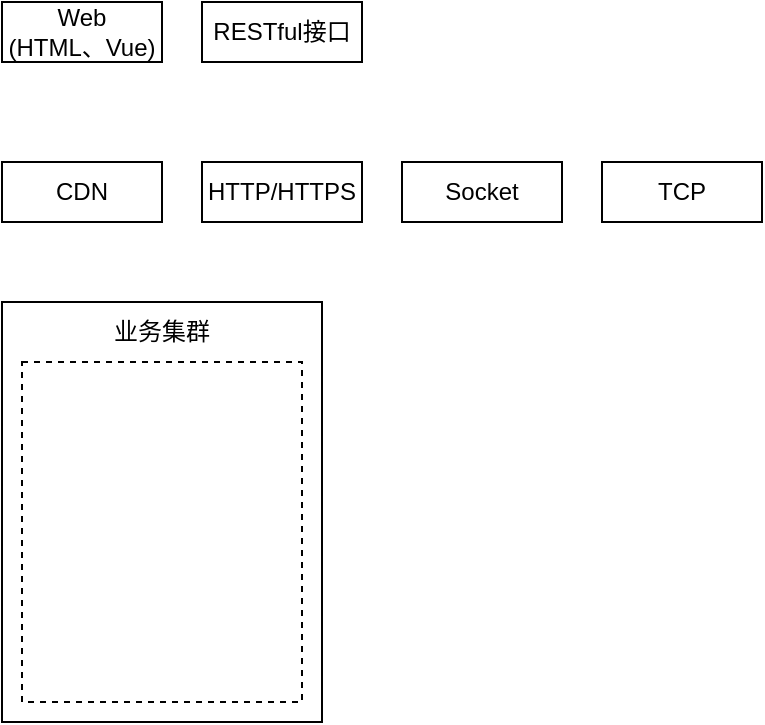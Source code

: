 <mxfile version="20.2.7" type="github">
  <diagram id="GtY6LZ8zVbbmF7SxlaTn" name="第 1 页">
    <mxGraphModel dx="1426" dy="768" grid="1" gridSize="10" guides="1" tooltips="1" connect="1" arrows="1" fold="1" page="1" pageScale="1" pageWidth="827" pageHeight="1169" math="0" shadow="0">
      <root>
        <mxCell id="0" />
        <mxCell id="1" parent="0" />
        <mxCell id="Mfqnt5UqTSs0oD8md9hm-1" value="Web&lt;br&gt;(HTML、Vue)" style="rounded=0;whiteSpace=wrap;html=1;" vertex="1" parent="1">
          <mxGeometry x="160" y="40" width="80" height="30" as="geometry" />
        </mxCell>
        <mxCell id="Mfqnt5UqTSs0oD8md9hm-2" value="RESTful接口" style="rounded=0;whiteSpace=wrap;html=1;" vertex="1" parent="1">
          <mxGeometry x="260" y="40" width="80" height="30" as="geometry" />
        </mxCell>
        <mxCell id="Mfqnt5UqTSs0oD8md9hm-3" value="CDN" style="rounded=0;whiteSpace=wrap;html=1;" vertex="1" parent="1">
          <mxGeometry x="160" y="120" width="80" height="30" as="geometry" />
        </mxCell>
        <mxCell id="Mfqnt5UqTSs0oD8md9hm-4" value="HTTP/HTTPS" style="rounded=0;whiteSpace=wrap;html=1;" vertex="1" parent="1">
          <mxGeometry x="260" y="120" width="80" height="30" as="geometry" />
        </mxCell>
        <mxCell id="Mfqnt5UqTSs0oD8md9hm-5" value="Socket" style="rounded=0;whiteSpace=wrap;html=1;" vertex="1" parent="1">
          <mxGeometry x="360" y="120" width="80" height="30" as="geometry" />
        </mxCell>
        <mxCell id="Mfqnt5UqTSs0oD8md9hm-6" value="TCP" style="rounded=0;whiteSpace=wrap;html=1;" vertex="1" parent="1">
          <mxGeometry x="460" y="120" width="80" height="30" as="geometry" />
        </mxCell>
        <mxCell id="Mfqnt5UqTSs0oD8md9hm-7" value="" style="rounded=0;whiteSpace=wrap;html=1;" vertex="1" parent="1">
          <mxGeometry x="160" y="190" width="160" height="210" as="geometry" />
        </mxCell>
        <mxCell id="Mfqnt5UqTSs0oD8md9hm-8" value="业务集群" style="text;html=1;strokeColor=none;fillColor=none;align=center;verticalAlign=middle;whiteSpace=wrap;rounded=0;" vertex="1" parent="1">
          <mxGeometry x="210" y="190" width="60" height="30" as="geometry" />
        </mxCell>
        <mxCell id="Mfqnt5UqTSs0oD8md9hm-9" value="" style="rounded=0;whiteSpace=wrap;html=1;dashed=1;" vertex="1" parent="1">
          <mxGeometry x="170" y="220" width="140" height="170" as="geometry" />
        </mxCell>
      </root>
    </mxGraphModel>
  </diagram>
</mxfile>
